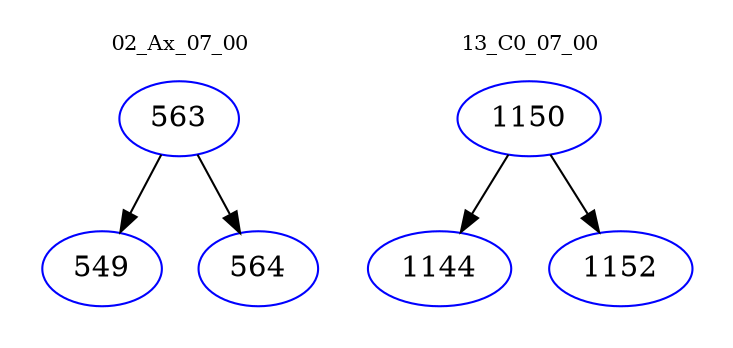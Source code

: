 digraph{
subgraph cluster_0 {
color = white
label = "02_Ax_07_00";
fontsize=10;
T0_563 [label="563", color="blue"]
T0_563 -> T0_549 [color="black"]
T0_549 [label="549", color="blue"]
T0_563 -> T0_564 [color="black"]
T0_564 [label="564", color="blue"]
}
subgraph cluster_1 {
color = white
label = "13_C0_07_00";
fontsize=10;
T1_1150 [label="1150", color="blue"]
T1_1150 -> T1_1144 [color="black"]
T1_1144 [label="1144", color="blue"]
T1_1150 -> T1_1152 [color="black"]
T1_1152 [label="1152", color="blue"]
}
}
